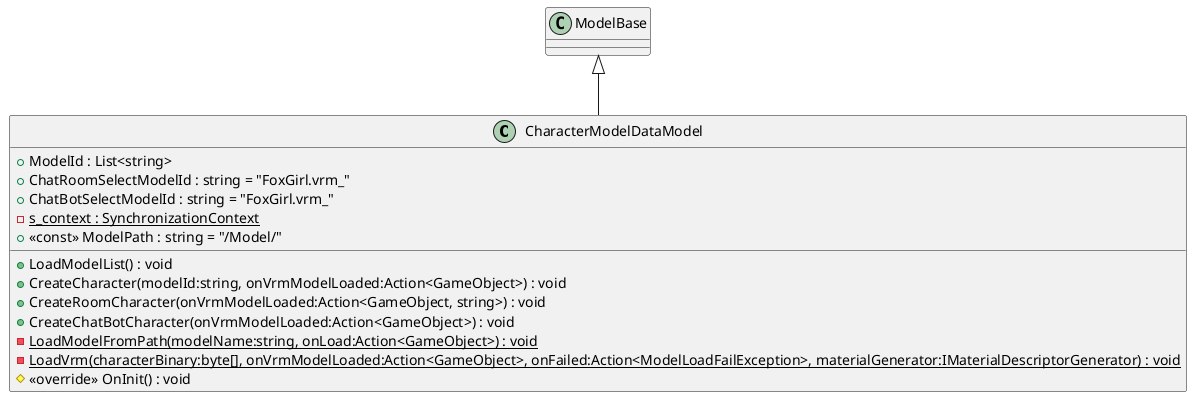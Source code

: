 @startuml
class CharacterModelDataModel {
    + ModelId : List<string>
    + ChatRoomSelectModelId : string = "FoxGirl.vrm_"
    + ChatBotSelectModelId : string = "FoxGirl.vrm_"
    - {static} s_context : SynchronizationContext
    + <<const>> ModelPath : string = "/Model/"
    + LoadModelList() : void
    + CreateCharacter(modelId:string, onVrmModelLoaded:Action<GameObject>) : void
    + CreateRoomCharacter(onVrmModelLoaded:Action<GameObject, string>) : void
    + CreateChatBotCharacter(onVrmModelLoaded:Action<GameObject>) : void
    - {static} LoadModelFromPath(modelName:string, onLoad:Action<GameObject>) : void
    - {static} LoadVrm(characterBinary:byte[], onVrmModelLoaded:Action<GameObject>, onFailed:Action<ModelLoadFailException>, materialGenerator:IMaterialDescriptorGenerator) : void
    # <<override>> OnInit() : void
}
ModelBase <|-- CharacterModelDataModel
@enduml
